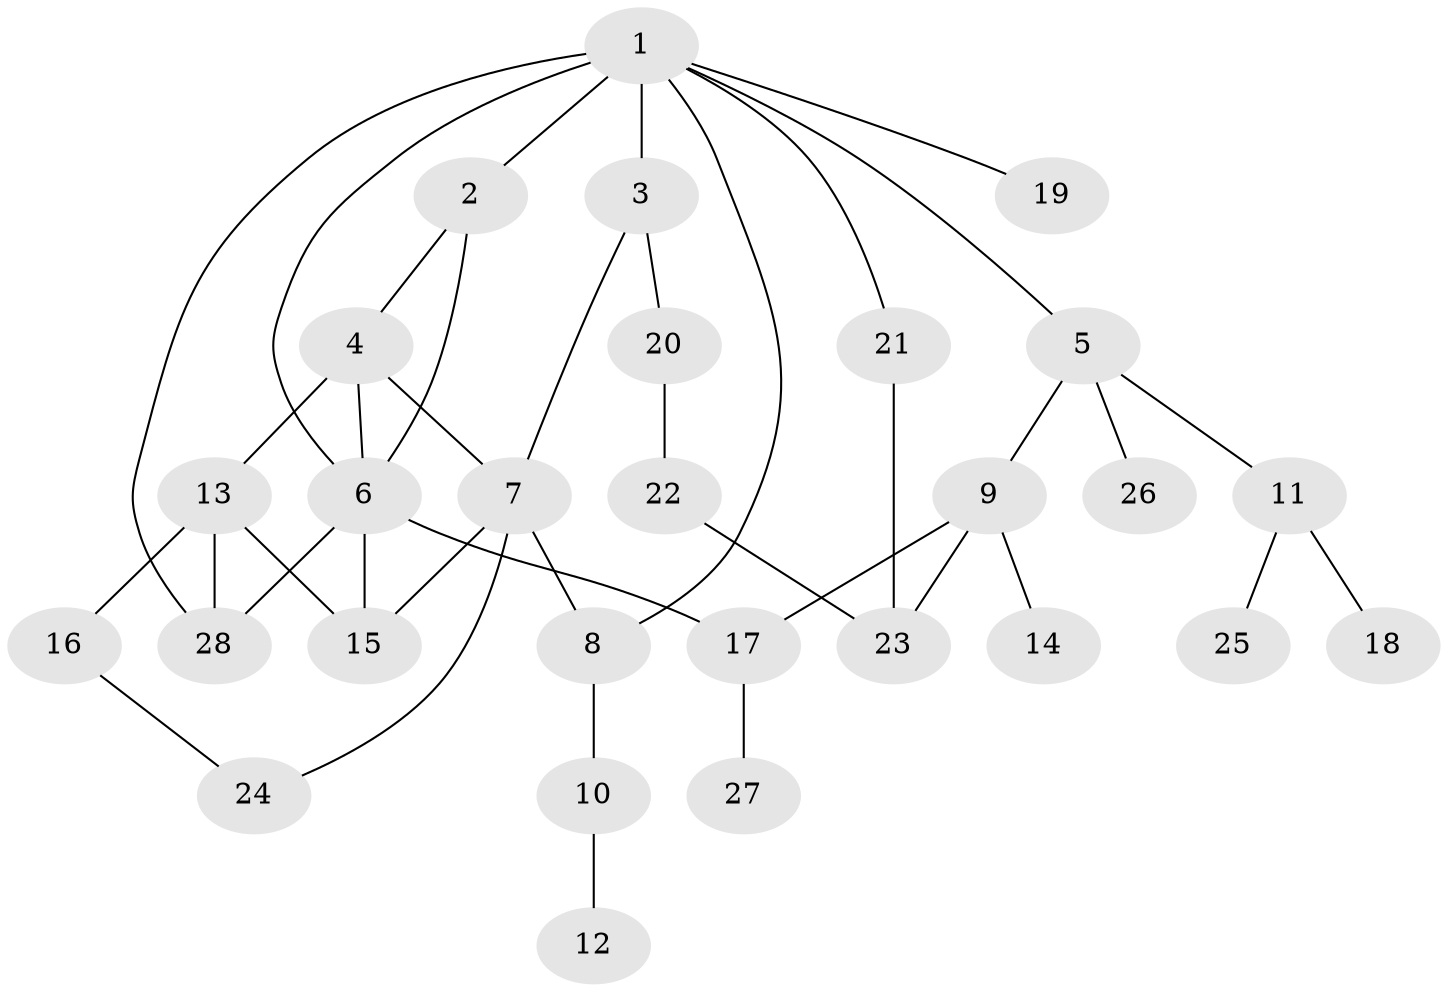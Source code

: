 // original degree distribution, {7: 0.01818181818181818, 4: 0.09090909090909091, 1: 0.3090909090909091, 6: 0.05454545454545454, 2: 0.3090909090909091, 5: 0.05454545454545454, 3: 0.16363636363636364}
// Generated by graph-tools (version 1.1) at 2025/34/03/09/25 02:34:27]
// undirected, 28 vertices, 39 edges
graph export_dot {
graph [start="1"]
  node [color=gray90,style=filled];
  1;
  2;
  3;
  4;
  5;
  6;
  7;
  8;
  9;
  10;
  11;
  12;
  13;
  14;
  15;
  16;
  17;
  18;
  19;
  20;
  21;
  22;
  23;
  24;
  25;
  26;
  27;
  28;
  1 -- 2 [weight=2.0];
  1 -- 3 [weight=1.0];
  1 -- 5 [weight=1.0];
  1 -- 6 [weight=1.0];
  1 -- 8 [weight=1.0];
  1 -- 19 [weight=1.0];
  1 -- 21 [weight=1.0];
  1 -- 28 [weight=1.0];
  2 -- 4 [weight=2.0];
  2 -- 6 [weight=1.0];
  3 -- 7 [weight=1.0];
  3 -- 20 [weight=1.0];
  4 -- 6 [weight=1.0];
  4 -- 7 [weight=1.0];
  4 -- 13 [weight=1.0];
  5 -- 9 [weight=1.0];
  5 -- 11 [weight=1.0];
  5 -- 26 [weight=1.0];
  6 -- 15 [weight=1.0];
  6 -- 17 [weight=2.0];
  6 -- 28 [weight=1.0];
  7 -- 8 [weight=1.0];
  7 -- 15 [weight=1.0];
  7 -- 24 [weight=1.0];
  8 -- 10 [weight=1.0];
  9 -- 14 [weight=1.0];
  9 -- 17 [weight=1.0];
  9 -- 23 [weight=1.0];
  10 -- 12 [weight=1.0];
  11 -- 18 [weight=1.0];
  11 -- 25 [weight=1.0];
  13 -- 15 [weight=1.0];
  13 -- 16 [weight=1.0];
  13 -- 28 [weight=1.0];
  16 -- 24 [weight=1.0];
  17 -- 27 [weight=1.0];
  20 -- 22 [weight=1.0];
  21 -- 23 [weight=1.0];
  22 -- 23 [weight=1.0];
}
